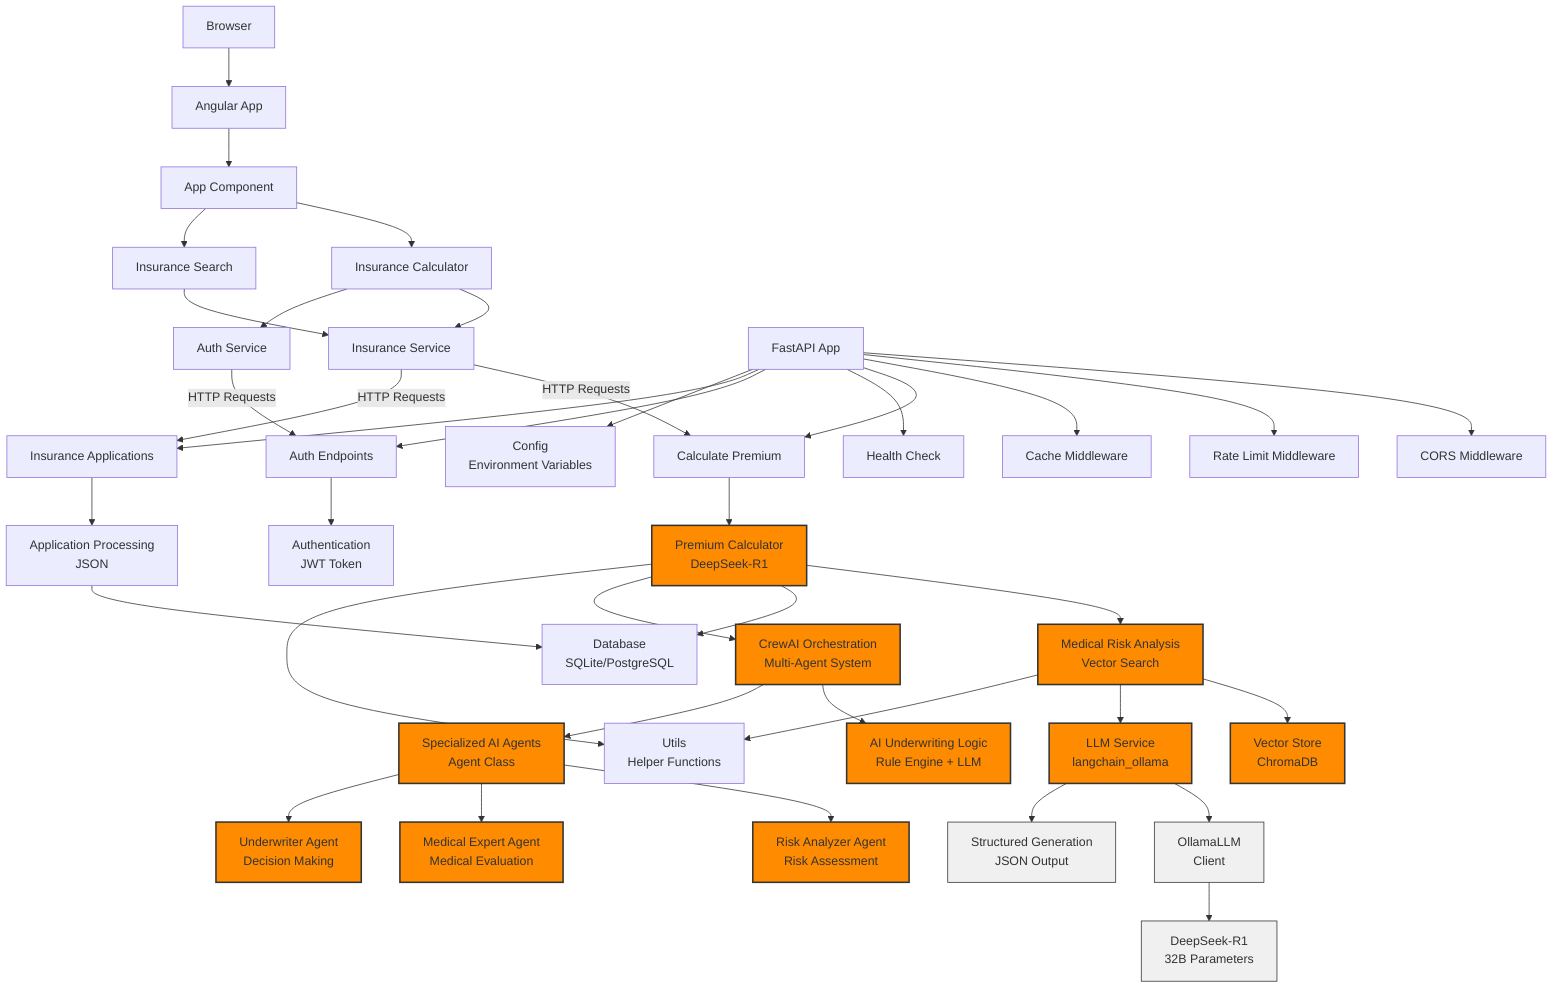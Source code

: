 graph TB
    %% Client Side
    A[Browser] --> B[Angular App]
    B --> C1[App Component]
    C1 --> C2[Insurance Calculator]
    C1 --> C3[Insurance Search]
    
    %% Angular Services
    C2 --> D1[Insurance Service]
    C3 --> D1
    C2 --> D2[Auth Service]
    
    %% Server Side
    E[FastAPI App] --> F1[CORS Middleware]
    E --> F2[Rate Limit Middleware]
    E --> F3[Cache Middleware]
    
    %% API Endpoints
    E --> G1[Calculate Premium]
    E --> G2[Health Check]
    E --> G3[Auth Endpoints]
    E --> G4[Insurance Applications]
    
    %% Services
    G1 --> H1[Premium Calculator<br>DeepSeek-R1]
    H1 --> H2[Medical Risk Analysis<br>Vector Search]
    G3 --> H3[Authentication<br>JWT Token]
    G4 --> H4[Application Processing<br>JSON]
    
    %% Data Layer
    H1 --> I1[Database<br>SQLite/PostgreSQL]
    H2 --> I2[Vector Store<br>ChromaDB]
    H4 --> I1
    
    %% AI Orchestration
    H1 --> K1[CrewAI Orchestration<br>Multi-Agent System]
    H2 --> K2[LLM Service<br>langchain_ollama]
    K1 --> K3[AI Underwriting Logic<br>Rule Engine + LLM]
    K1 --> K4[Specialized AI Agents<br>Agent Class]
    
    %% LLM Integration
    K2 --> L1[OllamaLLM<br>Client]
    L1 --> L2[DeepSeek-R1<br>32B Parameters]
    K2 --> L3[Structured Generation<br>JSON Output]
    
    %% AI Agent Details
    K4 --> M1[Risk Analyzer Agent<br>Risk Assessment]
    K4 --> M2[Medical Expert Agent<br>Medical Evaluation]
    K4 --> M3[Underwriter Agent<br>Decision Making]
    
    %% Communication
    D1 -->|HTTP Requests| G1
    D1 -->|HTTP Requests| G4
    D2 -->|HTTP Requests| G3
    
    %% Config Utilities
    E --> J1[Config<br>Environment Variables]
    H1 --> J2[Utils<br>Helper Functions]
    H2 --> J2
    
    %% Node styling for Agentic AI components
    style H1 fill:#ff8c00,stroke:#333,stroke-width:2px
    style H2 fill:#ff8c00,stroke:#333,stroke-width:2px
    style I2 fill:#ff8c00,stroke:#333,stroke-width:2px
    style K1 fill:#ff8c00,stroke:#333,stroke-width:2px
    style K2 fill:#ff8c00,stroke:#333,stroke-width:2px
    style K3 fill:#ff8c00,stroke:#333,stroke-width:2px
    style K4 fill:#ff8c00,stroke:#333,stroke-width:2px
    style L1 fill:#f0f0f0,stroke:#333,stroke-width:1px
    style L2 fill:#f0f0f0,stroke:#333,stroke-width:1px
    style L3 fill:#f0f0f0,stroke:#333,stroke-width:1px
    style M1 fill:#ff8c00,stroke:#333,stroke-width:2px
    style M2 fill:#ff8c00,stroke:#333,stroke-width:2px
    style M3 fill:#ff8c00,stroke:#333,stroke-width:2px